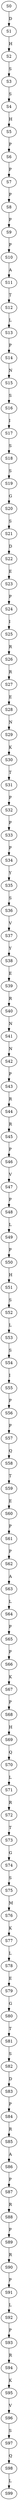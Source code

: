 strict digraph  {
	S0 -> S1 [ label = D ];
	S1 -> S2 [ label = H ];
	S2 -> S3 [ label = S ];
	S3 -> S4 [ label = S ];
	S4 -> S5 [ label = H ];
	S5 -> S6 [ label = P ];
	S6 -> S7 [ label = P ];
	S7 -> S8 [ label = P ];
	S8 -> S9 [ label = P ];
	S9 -> S10 [ label = P ];
	S10 -> S11 [ label = A ];
	S11 -> S12 [ label = T ];
	S12 -> S13 [ label = L ];
	S13 -> S14 [ label = P ];
	S14 -> S15 [ label = N ];
	S15 -> S16 [ label = S ];
	S16 -> S17 [ label = I ];
	S17 -> S18 [ label = S ];
	S18 -> S19 [ label = S ];
	S19 -> S20 [ label = G ];
	S20 -> S21 [ label = S ];
	S21 -> S22 [ label = D ];
	S22 -> S23 [ label = E ];
	S23 -> S24 [ label = P ];
	S24 -> S25 [ label = I ];
	S25 -> S26 [ label = R ];
	S26 -> S27 [ label = R ];
	S27 -> S28 [ label = E ];
	S28 -> S29 [ label = N ];
	S29 -> S30 [ label = K ];
	S30 -> S31 [ label = T ];
	S31 -> S32 [ label = P ];
	S32 -> S33 [ label = P ];
	S33 -> S34 [ label = P ];
	S34 -> S35 [ label = Y ];
	S35 -> S36 [ label = S ];
	S36 -> S37 [ label = V ];
	S37 -> S38 [ label = Y ];
	S38 -> S39 [ label = E ];
	S39 -> S40 [ label = R ];
	S40 -> S41 [ label = N ];
	S41 -> S42 [ label = N ];
	S42 -> S43 [ label = P ];
	S43 -> S44 [ label = R ];
	S44 -> S45 [ label = R ];
	S45 -> S46 [ label = P ];
	S46 -> S47 [ label = V ];
	S47 -> S48 [ label = P ];
	S48 -> S49 [ label = L ];
	S49 -> S50 [ label = P ];
	S50 -> S51 [ label = H ];
	S51 -> S52 [ label = S ];
	S52 -> S53 [ label = L ];
	S53 -> S54 [ label = S ];
	S54 -> S55 [ label = I ];
	S55 -> S56 [ label = P ];
	S56 -> S57 [ label = P ];
	S57 -> S58 [ label = Q ];
	S58 -> S59 [ label = T ];
	S59 -> S60 [ label = E ];
	S60 -> S61 [ label = P ];
	S61 -> S62 [ label = P ];
	S62 -> S63 [ label = A ];
	S63 -> S64 [ label = L ];
	S64 -> S65 [ label = P ];
	S65 -> S66 [ label = P ];
	S66 -> S67 [ label = K ];
	S67 -> S68 [ label = P ];
	S68 -> S69 [ label = H ];
	S69 -> S70 [ label = Q ];
	S70 -> S71 [ label = L ];
	S71 -> S72 [ label = R ];
	S72 -> S73 [ label = T ];
	S73 -> S74 [ label = G ];
	S74 -> S75 [ label = S ];
	S75 -> S76 [ label = M ];
	S76 -> S77 [ label = K ];
	S77 -> S78 [ label = L ];
	S78 -> S79 [ label = E ];
	S79 -> S80 [ label = G ];
	S80 -> S81 [ label = T ];
	S81 -> S82 [ label = S ];
	S82 -> S83 [ label = D ];
	S83 -> S84 [ label = P ];
	S84 -> S85 [ label = R ];
	S85 -> S86 [ label = A ];
	S86 -> S87 [ label = P ];
	S87 -> S88 [ label = R ];
	S88 -> S89 [ label = P ];
	S89 -> S90 [ label = R ];
	S90 -> S91 [ label = P ];
	S91 -> S92 [ label = L ];
	S92 -> S93 [ label = P ];
	S93 -> S94 [ label = R ];
	S94 -> S95 [ label = K ];
	S95 -> S96 [ label = V ];
	S96 -> S97 [ label = S ];
	S97 -> S98 [ label = Q ];
	S98 -> S99 [ label = L ];
}
